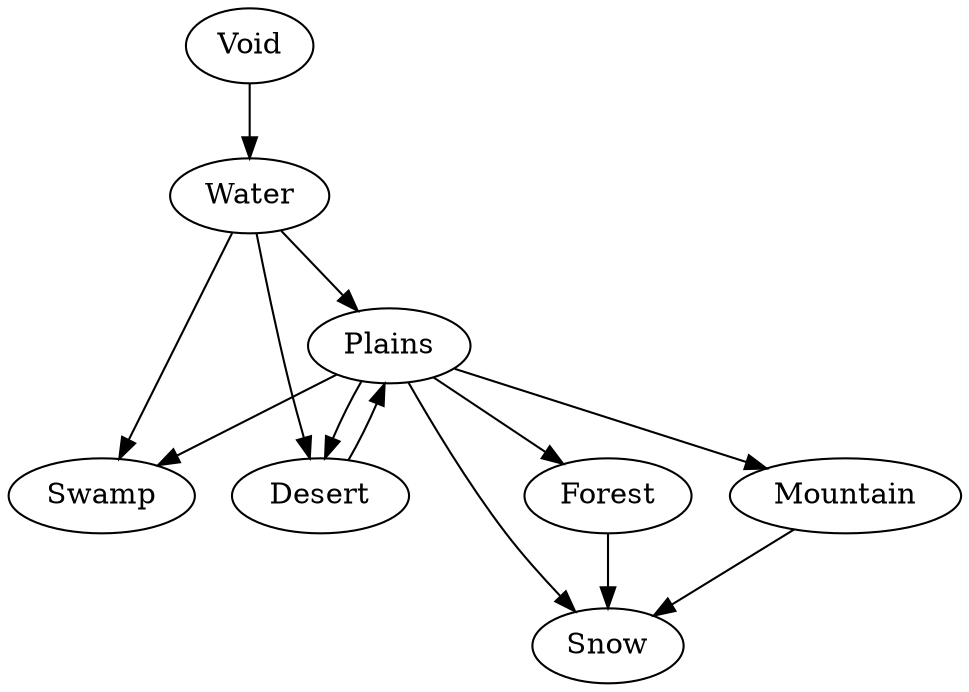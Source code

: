 digraph G {
Void -> Water;
Water -> Plains;
Water -> Desert;
Water -> Swamp;
Desert -> Plains;
Plains -> Desert;
Plains -> Forest;
Plains -> Snow;
Plains -> Mountain;
Plains -> Swamp;
Forest -> Snow;
Mountain -> Snow;
}
